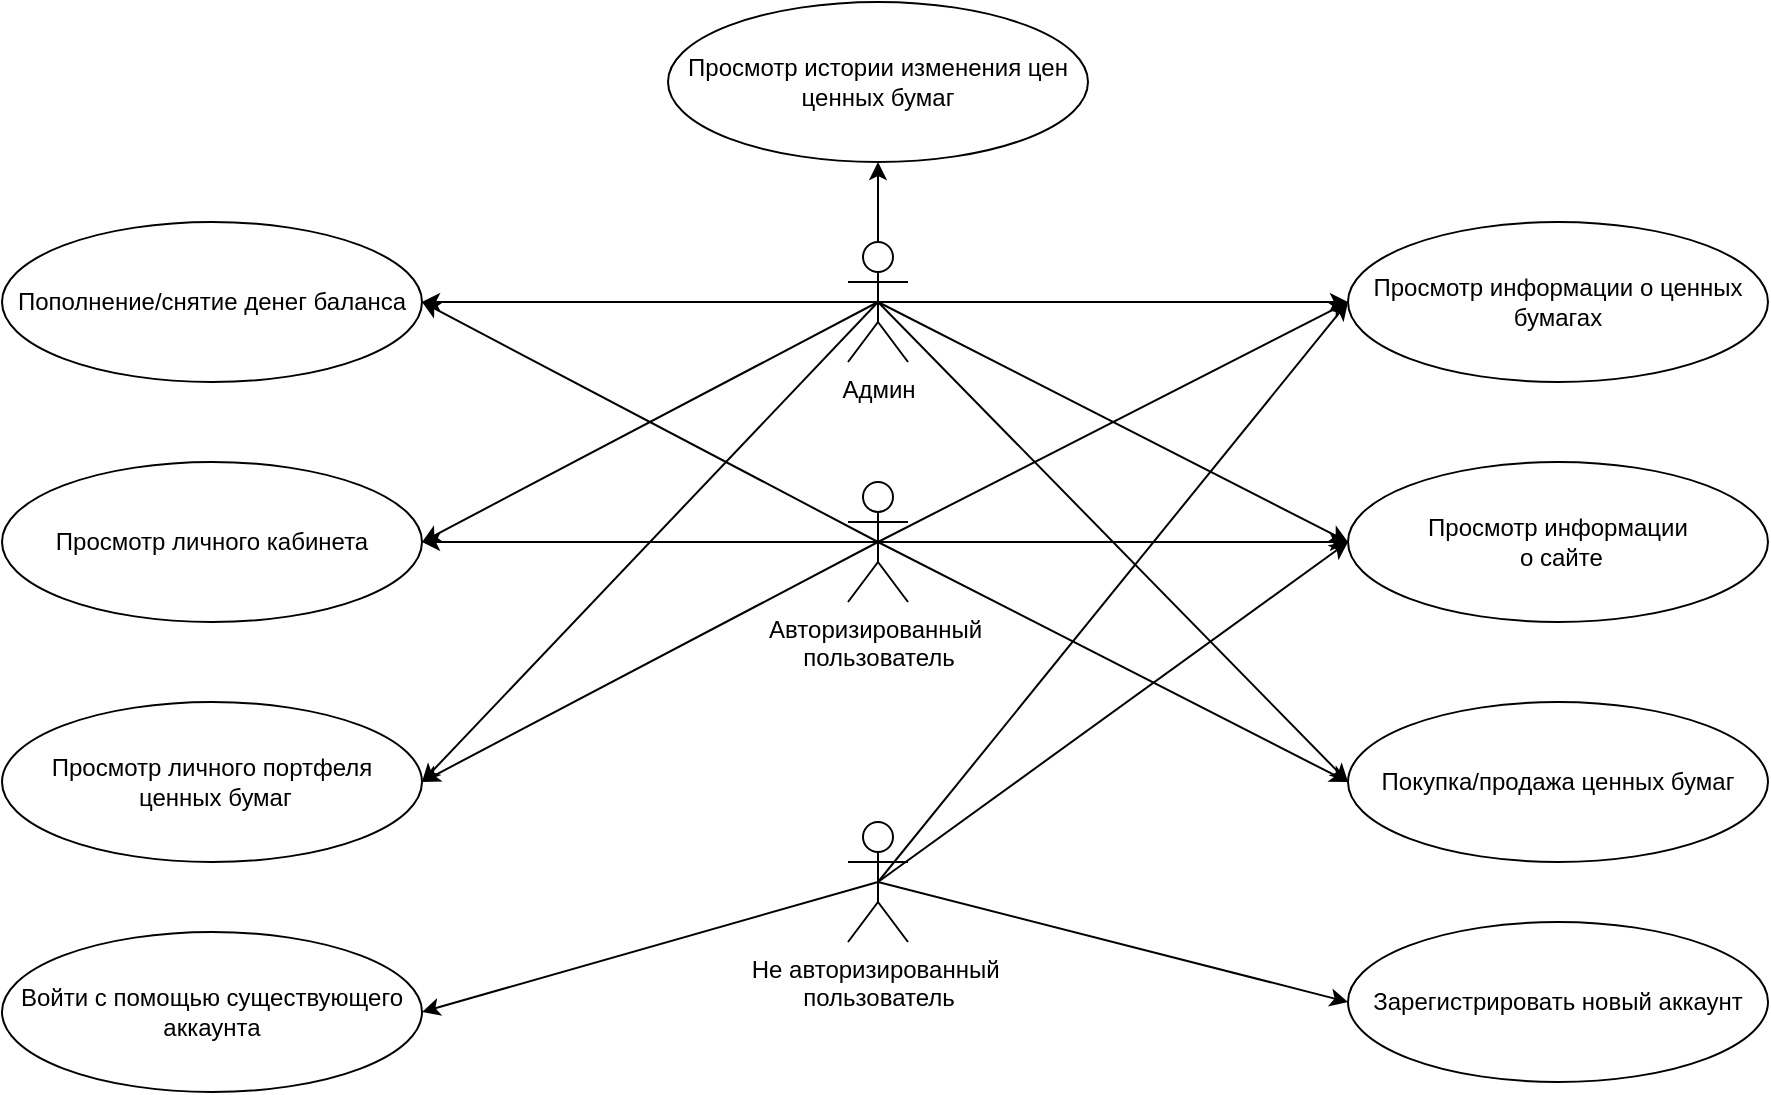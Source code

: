<mxfile version="14.7.3" type="device" pages="3"><diagram id="Ft_ROLI_U032lzOAUHh6" name="Page-1"><mxGraphModel dx="2241" dy="821" grid="1" gridSize="10" guides="1" tooltips="1" connect="1" arrows="1" fold="1" page="1" pageScale="1" pageWidth="827" pageHeight="1169" math="0" shadow="0"><root><mxCell id="0"/><mxCell id="1" parent="0"/><mxCell id="Ad0CJFIQGZWoHCP-leTy-7" value="Войти с помощью существующего аккаунта" style="ellipse;whiteSpace=wrap;html=1;" parent="1" vertex="1"><mxGeometry x="-623" y="545" width="210" height="80" as="geometry"/></mxCell><mxCell id="Ad0CJFIQGZWoHCP-leTy-13" style="rounded=0;orthogonalLoop=1;jettySize=auto;html=1;exitX=0.5;exitY=0.5;exitDx=0;exitDy=0;exitPerimeter=0;entryX=0;entryY=0.5;entryDx=0;entryDy=0;" parent="1" source="Ad0CJFIQGZWoHCP-leTy-17" target="Ad0CJFIQGZWoHCP-leTy-18" edge="1"><mxGeometry relative="1" as="geometry"/></mxCell><mxCell id="Ad0CJFIQGZWoHCP-leTy-14" style="edgeStyle=none;rounded=0;orthogonalLoop=1;jettySize=auto;html=1;exitX=0.5;exitY=0.5;exitDx=0;exitDy=0;exitPerimeter=0;entryX=0;entryY=0.5;entryDx=0;entryDy=0;" parent="1" source="Ad0CJFIQGZWoHCP-leTy-17" target="Ad0CJFIQGZWoHCP-leTy-20" edge="1"><mxGeometry relative="1" as="geometry"/></mxCell><mxCell id="Ad0CJFIQGZWoHCP-leTy-15" style="edgeStyle=none;rounded=0;orthogonalLoop=1;jettySize=auto;html=1;exitX=0.5;exitY=0.5;exitDx=0;exitDy=0;exitPerimeter=0;entryX=0;entryY=0.5;entryDx=0;entryDy=0;" parent="1" source="Ad0CJFIQGZWoHCP-leTy-17" target="Ad0CJFIQGZWoHCP-leTy-19" edge="1"><mxGeometry relative="1" as="geometry"/></mxCell><mxCell id="Ad0CJFIQGZWoHCP-leTy-16" style="edgeStyle=none;rounded=0;orthogonalLoop=1;jettySize=auto;html=1;exitX=0.5;exitY=0.5;exitDx=0;exitDy=0;exitPerimeter=0;entryX=1;entryY=0.5;entryDx=0;entryDy=0;" parent="1" source="Ad0CJFIQGZWoHCP-leTy-17" target="Ad0CJFIQGZWoHCP-leTy-21" edge="1"><mxGeometry relative="1" as="geometry"/></mxCell><mxCell id="Ad0CJFIQGZWoHCP-leTy-24" style="edgeStyle=none;rounded=0;orthogonalLoop=1;jettySize=auto;html=1;exitX=0.5;exitY=0.5;exitDx=0;exitDy=0;exitPerimeter=0;entryX=1;entryY=0.5;entryDx=0;entryDy=0;" parent="1" source="Ad0CJFIQGZWoHCP-leTy-17" target="Ad0CJFIQGZWoHCP-leTy-22" edge="1"><mxGeometry relative="1" as="geometry"/></mxCell><mxCell id="Ad0CJFIQGZWoHCP-leTy-25" style="edgeStyle=none;rounded=0;orthogonalLoop=1;jettySize=auto;html=1;exitX=0.5;exitY=0.5;exitDx=0;exitDy=0;exitPerimeter=0;entryX=1;entryY=0.5;entryDx=0;entryDy=0;" parent="1" source="Ad0CJFIQGZWoHCP-leTy-17" target="Ad0CJFIQGZWoHCP-leTy-23" edge="1"><mxGeometry relative="1" as="geometry"/></mxCell><mxCell id="Ad0CJFIQGZWoHCP-leTy-17" value="Авторизированный&amp;nbsp;&lt;br&gt;пользователь" style="shape=umlActor;verticalLabelPosition=bottom;verticalAlign=top;html=1;outlineConnect=0;" parent="1" vertex="1"><mxGeometry x="-200" y="320" width="30" height="60" as="geometry"/></mxCell><mxCell id="Ad0CJFIQGZWoHCP-leTy-18" value="Просмотр информации о ценных бумагах" style="ellipse;whiteSpace=wrap;html=1;" parent="1" vertex="1"><mxGeometry x="50" y="190" width="210" height="80" as="geometry"/></mxCell><mxCell id="Ad0CJFIQGZWoHCP-leTy-19" value="Покупка/продажа ценных бумаг" style="ellipse;whiteSpace=wrap;html=1;" parent="1" vertex="1"><mxGeometry x="50" y="430" width="210" height="80" as="geometry"/></mxCell><mxCell id="Ad0CJFIQGZWoHCP-leTy-20" value="Просмотр информации&lt;br&gt;&amp;nbsp;о сайте" style="ellipse;whiteSpace=wrap;html=1;" parent="1" vertex="1"><mxGeometry x="50" y="310" width="210" height="80" as="geometry"/></mxCell><mxCell id="Ad0CJFIQGZWoHCP-leTy-21" value="Пополнение/снятие денег баланса" style="ellipse;whiteSpace=wrap;html=1;" parent="1" vertex="1"><mxGeometry x="-623" y="190" width="210" height="80" as="geometry"/></mxCell><mxCell id="Ad0CJFIQGZWoHCP-leTy-22" value="Просмотр личного кабинета" style="ellipse;whiteSpace=wrap;html=1;" parent="1" vertex="1"><mxGeometry x="-623" y="310" width="210" height="80" as="geometry"/></mxCell><mxCell id="Ad0CJFIQGZWoHCP-leTy-23" value="Просмотр личного портфеля&lt;br&gt;&amp;nbsp;ценных бумаг" style="ellipse;whiteSpace=wrap;html=1;" parent="1" vertex="1"><mxGeometry x="-623" y="430" width="210" height="80" as="geometry"/></mxCell><mxCell id="Ad0CJFIQGZWoHCP-leTy-39" value="Просмотр истории изменения цен ценных бумаг" style="ellipse;whiteSpace=wrap;html=1;" parent="1" vertex="1"><mxGeometry x="-290" y="80" width="210" height="80" as="geometry"/></mxCell><mxCell id="GPQM2S9y8fGZ49uX1O-r-6" style="edgeStyle=none;rounded=0;orthogonalLoop=1;jettySize=auto;html=1;exitX=0.5;exitY=0.5;exitDx=0;exitDy=0;exitPerimeter=0;entryX=0;entryY=0.5;entryDx=0;entryDy=0;" edge="1" parent="1" source="GPQM2S9y8fGZ49uX1O-r-1" target="Ad0CJFIQGZWoHCP-leTy-18"><mxGeometry relative="1" as="geometry"/></mxCell><mxCell id="GPQM2S9y8fGZ49uX1O-r-7" style="edgeStyle=none;rounded=0;orthogonalLoop=1;jettySize=auto;html=1;exitX=0.5;exitY=0.5;exitDx=0;exitDy=0;exitPerimeter=0;entryX=0;entryY=0.5;entryDx=0;entryDy=0;" edge="1" parent="1" source="GPQM2S9y8fGZ49uX1O-r-1" target="Ad0CJFIQGZWoHCP-leTy-20"><mxGeometry relative="1" as="geometry"/></mxCell><mxCell id="GPQM2S9y8fGZ49uX1O-r-8" style="edgeStyle=none;rounded=0;orthogonalLoop=1;jettySize=auto;html=1;exitX=0.5;exitY=0.5;exitDx=0;exitDy=0;exitPerimeter=0;entryX=0;entryY=0.5;entryDx=0;entryDy=0;" edge="1" parent="1" source="GPQM2S9y8fGZ49uX1O-r-1" target="Ad0CJFIQGZWoHCP-leTy-19"><mxGeometry relative="1" as="geometry"/></mxCell><mxCell id="GPQM2S9y8fGZ49uX1O-r-12" style="edgeStyle=none;rounded=0;orthogonalLoop=1;jettySize=auto;html=1;exitX=0.5;exitY=0.5;exitDx=0;exitDy=0;exitPerimeter=0;entryX=1;entryY=0.5;entryDx=0;entryDy=0;" edge="1" parent="1" source="GPQM2S9y8fGZ49uX1O-r-1" target="Ad0CJFIQGZWoHCP-leTy-23"><mxGeometry relative="1" as="geometry"/></mxCell><mxCell id="GPQM2S9y8fGZ49uX1O-r-13" style="edgeStyle=none;rounded=0;orthogonalLoop=1;jettySize=auto;html=1;exitX=0.5;exitY=0.5;exitDx=0;exitDy=0;exitPerimeter=0;entryX=1;entryY=0.5;entryDx=0;entryDy=0;" edge="1" parent="1" source="GPQM2S9y8fGZ49uX1O-r-1" target="Ad0CJFIQGZWoHCP-leTy-22"><mxGeometry relative="1" as="geometry"/></mxCell><mxCell id="GPQM2S9y8fGZ49uX1O-r-14" style="edgeStyle=none;rounded=0;orthogonalLoop=1;jettySize=auto;html=1;exitX=0.5;exitY=0.5;exitDx=0;exitDy=0;exitPerimeter=0;entryX=1;entryY=0.5;entryDx=0;entryDy=0;" edge="1" parent="1" source="GPQM2S9y8fGZ49uX1O-r-1" target="Ad0CJFIQGZWoHCP-leTy-21"><mxGeometry relative="1" as="geometry"/></mxCell><mxCell id="GPQM2S9y8fGZ49uX1O-r-15" style="edgeStyle=none;rounded=0;orthogonalLoop=1;jettySize=auto;html=1;exitX=0.5;exitY=0.5;exitDx=0;exitDy=0;exitPerimeter=0;entryX=0.5;entryY=1;entryDx=0;entryDy=0;" edge="1" parent="1" source="GPQM2S9y8fGZ49uX1O-r-1" target="Ad0CJFIQGZWoHCP-leTy-39"><mxGeometry relative="1" as="geometry"/></mxCell><mxCell id="GPQM2S9y8fGZ49uX1O-r-1" value="Админ" style="shape=umlActor;verticalLabelPosition=bottom;verticalAlign=top;html=1;outlineConnect=0;" vertex="1" parent="1"><mxGeometry x="-200" y="200" width="30" height="60" as="geometry"/></mxCell><mxCell id="GPQM2S9y8fGZ49uX1O-r-3" style="rounded=0;orthogonalLoop=1;jettySize=auto;html=1;exitX=0.5;exitY=0.5;exitDx=0;exitDy=0;exitPerimeter=0;entryX=0;entryY=0.5;entryDx=0;entryDy=0;" edge="1" parent="1" source="GPQM2S9y8fGZ49uX1O-r-2" target="Ad0CJFIQGZWoHCP-leTy-18"><mxGeometry relative="1" as="geometry"/></mxCell><mxCell id="GPQM2S9y8fGZ49uX1O-r-4" style="edgeStyle=none;rounded=0;orthogonalLoop=1;jettySize=auto;html=1;exitX=0.5;exitY=0.5;exitDx=0;exitDy=0;exitPerimeter=0;entryX=0;entryY=0.5;entryDx=0;entryDy=0;" edge="1" parent="1" source="GPQM2S9y8fGZ49uX1O-r-2" target="Ad0CJFIQGZWoHCP-leTy-20"><mxGeometry relative="1" as="geometry"/></mxCell><mxCell id="GPQM2S9y8fGZ49uX1O-r-10" style="edgeStyle=none;rounded=0;orthogonalLoop=1;jettySize=auto;html=1;exitX=0.5;exitY=0.5;exitDx=0;exitDy=0;exitPerimeter=0;entryX=0;entryY=0.5;entryDx=0;entryDy=0;" edge="1" parent="1" source="GPQM2S9y8fGZ49uX1O-r-2" target="GPQM2S9y8fGZ49uX1O-r-9"><mxGeometry relative="1" as="geometry"/></mxCell><mxCell id="GPQM2S9y8fGZ49uX1O-r-11" style="edgeStyle=none;rounded=0;orthogonalLoop=1;jettySize=auto;html=1;exitX=0.5;exitY=0.5;exitDx=0;exitDy=0;exitPerimeter=0;entryX=1;entryY=0.5;entryDx=0;entryDy=0;" edge="1" parent="1" source="GPQM2S9y8fGZ49uX1O-r-2" target="Ad0CJFIQGZWoHCP-leTy-7"><mxGeometry relative="1" as="geometry"/></mxCell><mxCell id="GPQM2S9y8fGZ49uX1O-r-2" value="Не авторизированный&amp;nbsp;&lt;br&gt;пользователь" style="shape=umlActor;verticalLabelPosition=bottom;verticalAlign=top;html=1;outlineConnect=0;" vertex="1" parent="1"><mxGeometry x="-200" y="490" width="30" height="60" as="geometry"/></mxCell><mxCell id="GPQM2S9y8fGZ49uX1O-r-9" value="Зарегистрировать новый аккаунт" style="ellipse;whiteSpace=wrap;html=1;" vertex="1" parent="1"><mxGeometry x="50" y="540" width="210" height="80" as="geometry"/></mxCell></root></mxGraphModel></diagram><diagram id="5gz0Q6jrr85hEC6tfd6L" name="Page-2"><mxGraphModel dx="990" dy="575" grid="1" gridSize="10" guides="1" tooltips="1" connect="1" arrows="1" fold="1" page="1" pageScale="1" pageWidth="827" pageHeight="1169" math="0" shadow="0"><root><mxCell id="yxdT-a7RmC_mSU3USmUG-0"/><mxCell id="yxdT-a7RmC_mSU3USmUG-1" parent="yxdT-a7RmC_mSU3USmUG-0"/><mxCell id="Jv4ARFYZ4ASi9XsW1Fkx-6" style="edgeStyle=none;rounded=0;orthogonalLoop=1;jettySize=auto;html=1;exitX=0.5;exitY=0;exitDx=0;exitDy=0;entryX=0.5;entryY=1;entryDx=0;entryDy=0;endArrow=none;endFill=0;" parent="yxdT-a7RmC_mSU3USmUG-1" source="Jv4ARFYZ4ASi9XsW1Fkx-0" target="Jv4ARFYZ4ASi9XsW1Fkx-1" edge="1"><mxGeometry relative="1" as="geometry"/></mxCell><mxCell id="Jv4ARFYZ4ASi9XsW1Fkx-7" style="edgeStyle=none;rounded=0;orthogonalLoop=1;jettySize=auto;html=1;exitX=0.5;exitY=0;exitDx=0;exitDy=0;entryX=0.5;entryY=1;entryDx=0;entryDy=0;endArrow=none;endFill=0;" parent="yxdT-a7RmC_mSU3USmUG-1" source="Jv4ARFYZ4ASi9XsW1Fkx-0" target="Jv4ARFYZ4ASi9XsW1Fkx-2" edge="1"><mxGeometry relative="1" as="geometry"/></mxCell><mxCell id="Jv4ARFYZ4ASi9XsW1Fkx-12" style="edgeStyle=none;rounded=0;orthogonalLoop=1;jettySize=auto;html=1;exitX=0.5;exitY=0;exitDx=0;exitDy=0;entryX=0.5;entryY=1;entryDx=0;entryDy=0;endArrow=none;endFill=0;" parent="yxdT-a7RmC_mSU3USmUG-1" source="Jv4ARFYZ4ASi9XsW1Fkx-0" target="Jv4ARFYZ4ASi9XsW1Fkx-4" edge="1"><mxGeometry relative="1" as="geometry"/></mxCell><mxCell id="Jv4ARFYZ4ASi9XsW1Fkx-13" style="edgeStyle=none;rounded=0;orthogonalLoop=1;jettySize=auto;html=1;exitX=0.5;exitY=0;exitDx=0;exitDy=0;entryX=0.5;entryY=1;entryDx=0;entryDy=0;endArrow=none;endFill=0;" parent="yxdT-a7RmC_mSU3USmUG-1" source="Jv4ARFYZ4ASi9XsW1Fkx-0" target="Jv4ARFYZ4ASi9XsW1Fkx-5" edge="1"><mxGeometry relative="1" as="geometry"/></mxCell><mxCell id="Jv4ARFYZ4ASi9XsW1Fkx-15" style="edgeStyle=none;rounded=0;orthogonalLoop=1;jettySize=auto;html=1;exitX=0;exitY=0.5;exitDx=0;exitDy=0;entryX=1;entryY=0.5;entryDx=0;entryDy=0;endArrow=none;endFill=0;" parent="yxdT-a7RmC_mSU3USmUG-1" source="Jv4ARFYZ4ASi9XsW1Fkx-0" target="Jv4ARFYZ4ASi9XsW1Fkx-14" edge="1"><mxGeometry relative="1" as="geometry"/></mxCell><mxCell id="Jv4ARFYZ4ASi9XsW1Fkx-30" style="edgeStyle=none;rounded=0;orthogonalLoop=1;jettySize=auto;html=1;exitX=1;exitY=0.5;exitDx=0;exitDy=0;entryX=0;entryY=0.5;entryDx=0;entryDy=0;endArrow=none;endFill=0;" parent="yxdT-a7RmC_mSU3USmUG-1" source="Jv4ARFYZ4ASi9XsW1Fkx-0" target="Jv4ARFYZ4ASi9XsW1Fkx-29" edge="1"><mxGeometry relative="1" as="geometry"/></mxCell><mxCell id="Jv4ARFYZ4ASi9XsW1Fkx-0" value="Пользователь" style="rounded=0;whiteSpace=wrap;html=1;" parent="yxdT-a7RmC_mSU3USmUG-1" vertex="1"><mxGeometry x="345" y="160" width="90" height="30" as="geometry"/></mxCell><mxCell id="Jv4ARFYZ4ASi9XsW1Fkx-1" value="&lt;u&gt;user id&lt;/u&gt;" style="ellipse;whiteSpace=wrap;html=1;" parent="yxdT-a7RmC_mSU3USmUG-1" vertex="1"><mxGeometry x="170" y="70" width="80" height="40" as="geometry"/></mxCell><mxCell id="Jv4ARFYZ4ASi9XsW1Fkx-2" value="ФИО" style="ellipse;whiteSpace=wrap;html=1;" parent="yxdT-a7RmC_mSU3USmUG-1" vertex="1"><mxGeometry x="260" y="70" width="80" height="40" as="geometry"/></mxCell><mxCell id="Jv4ARFYZ4ASi9XsW1Fkx-9" style="edgeStyle=none;rounded=0;orthogonalLoop=1;jettySize=auto;html=1;exitX=0.5;exitY=1;exitDx=0;exitDy=0;entryX=0.5;entryY=0;entryDx=0;entryDy=0;endArrow=none;endFill=0;" parent="yxdT-a7RmC_mSU3USmUG-1" source="Jv4ARFYZ4ASi9XsW1Fkx-3" target="Jv4ARFYZ4ASi9XsW1Fkx-0" edge="1"><mxGeometry relative="1" as="geometry"/></mxCell><mxCell id="Jv4ARFYZ4ASi9XsW1Fkx-3" value="почта" style="ellipse;whiteSpace=wrap;html=1;" parent="yxdT-a7RmC_mSU3USmUG-1" vertex="1"><mxGeometry x="350" y="70" width="80" height="40" as="geometry"/></mxCell><mxCell id="Jv4ARFYZ4ASi9XsW1Fkx-4" value="пароль" style="ellipse;whiteSpace=wrap;html=1;" parent="yxdT-a7RmC_mSU3USmUG-1" vertex="1"><mxGeometry x="440" y="70" width="80" height="40" as="geometry"/></mxCell><mxCell id="Jv4ARFYZ4ASi9XsW1Fkx-5" value="баланс" style="ellipse;whiteSpace=wrap;html=1;" parent="yxdT-a7RmC_mSU3USmUG-1" vertex="1"><mxGeometry x="530" y="70" width="80" height="40" as="geometry"/></mxCell><mxCell id="Jv4ARFYZ4ASi9XsW1Fkx-18" style="edgeStyle=none;rounded=0;orthogonalLoop=1;jettySize=auto;html=1;exitX=0;exitY=0.5;exitDx=0;exitDy=0;entryX=0.5;entryY=0;entryDx=0;entryDy=0;endArrow=none;endFill=0;" parent="yxdT-a7RmC_mSU3USmUG-1" source="Jv4ARFYZ4ASi9XsW1Fkx-14" target="Jv4ARFYZ4ASi9XsW1Fkx-17" edge="1"><mxGeometry relative="1" as="geometry"><Array as="points"><mxPoint x="185" y="175"/></Array></mxGeometry></mxCell><mxCell id="Jv4ARFYZ4ASi9XsW1Fkx-14" value="Владение" style="rhombus;whiteSpace=wrap;html=1;" parent="yxdT-a7RmC_mSU3USmUG-1" vertex="1"><mxGeometry x="200" y="155" width="80" height="40" as="geometry"/></mxCell><mxCell id="Jv4ARFYZ4ASi9XsW1Fkx-25" style="edgeStyle=none;rounded=0;orthogonalLoop=1;jettySize=auto;html=1;exitX=0;exitY=0.5;exitDx=0;exitDy=0;entryX=1;entryY=0.5;entryDx=0;entryDy=0;endArrow=none;endFill=0;" parent="yxdT-a7RmC_mSU3USmUG-1" source="Jv4ARFYZ4ASi9XsW1Fkx-17" target="Jv4ARFYZ4ASi9XsW1Fkx-20" edge="1"><mxGeometry relative="1" as="geometry"/></mxCell><mxCell id="Jv4ARFYZ4ASi9XsW1Fkx-26" style="edgeStyle=none;rounded=0;orthogonalLoop=1;jettySize=auto;html=1;exitX=0;exitY=0.5;exitDx=0;exitDy=0;entryX=1;entryY=0.5;entryDx=0;entryDy=0;endArrow=none;endFill=0;" parent="yxdT-a7RmC_mSU3USmUG-1" source="Jv4ARFYZ4ASi9XsW1Fkx-17" target="Jv4ARFYZ4ASi9XsW1Fkx-21" edge="1"><mxGeometry relative="1" as="geometry"/></mxCell><mxCell id="Jv4ARFYZ4ASi9XsW1Fkx-27" style="edgeStyle=none;rounded=0;orthogonalLoop=1;jettySize=auto;html=1;exitX=0;exitY=0.5;exitDx=0;exitDy=0;entryX=1;entryY=0.5;entryDx=0;entryDy=0;endArrow=none;endFill=0;" parent="yxdT-a7RmC_mSU3USmUG-1" source="Jv4ARFYZ4ASi9XsW1Fkx-17" target="Jv4ARFYZ4ASi9XsW1Fkx-22" edge="1"><mxGeometry relative="1" as="geometry"/></mxCell><mxCell id="Jv4ARFYZ4ASi9XsW1Fkx-28" style="edgeStyle=none;rounded=0;orthogonalLoop=1;jettySize=auto;html=1;exitX=0;exitY=0.5;exitDx=0;exitDy=0;entryX=1;entryY=0.5;entryDx=0;entryDy=0;endArrow=none;endFill=0;" parent="yxdT-a7RmC_mSU3USmUG-1" source="Jv4ARFYZ4ASi9XsW1Fkx-17" target="Jv4ARFYZ4ASi9XsW1Fkx-23" edge="1"><mxGeometry relative="1" as="geometry"/></mxCell><mxCell id="Jv4ARFYZ4ASi9XsW1Fkx-70" style="edgeStyle=none;rounded=0;orthogonalLoop=1;jettySize=auto;html=1;exitX=0.5;exitY=1;exitDx=0;exitDy=0;entryX=0;entryY=0.5;entryDx=0;entryDy=0;endArrow=none;endFill=0;" parent="yxdT-a7RmC_mSU3USmUG-1" source="Jv4ARFYZ4ASi9XsW1Fkx-17" target="Jv4ARFYZ4ASi9XsW1Fkx-69" edge="1"><mxGeometry relative="1" as="geometry"><Array as="points"><mxPoint x="185" y="365"/></Array></mxGeometry></mxCell><mxCell id="Jv4ARFYZ4ASi9XsW1Fkx-17" value="Купленная акция" style="rounded=0;whiteSpace=wrap;html=1;" parent="yxdT-a7RmC_mSU3USmUG-1" vertex="1"><mxGeometry x="140" y="285" width="90" height="30" as="geometry"/></mxCell><mxCell id="Jv4ARFYZ4ASi9XsW1Fkx-24" style="edgeStyle=none;rounded=0;orthogonalLoop=1;jettySize=auto;html=1;exitX=1;exitY=0.5;exitDx=0;exitDy=0;entryX=0;entryY=0.5;entryDx=0;entryDy=0;endArrow=none;endFill=0;" parent="yxdT-a7RmC_mSU3USmUG-1" source="Jv4ARFYZ4ASi9XsW1Fkx-19" target="Jv4ARFYZ4ASi9XsW1Fkx-17" edge="1"><mxGeometry relative="1" as="geometry"/></mxCell><mxCell id="Jv4ARFYZ4ASi9XsW1Fkx-19" value="&lt;u&gt;id&lt;/u&gt;" style="ellipse;whiteSpace=wrap;html=1;" parent="yxdT-a7RmC_mSU3USmUG-1" vertex="1"><mxGeometry x="30" y="180" width="80" height="40" as="geometry"/></mxCell><mxCell id="Jv4ARFYZ4ASi9XsW1Fkx-20" value="user id" style="ellipse;whiteSpace=wrap;html=1;" parent="yxdT-a7RmC_mSU3USmUG-1" vertex="1"><mxGeometry x="30" y="230" width="80" height="40" as="geometry"/></mxCell><mxCell id="Jv4ARFYZ4ASi9XsW1Fkx-21" value="тикер" style="ellipse;whiteSpace=wrap;html=1;" parent="yxdT-a7RmC_mSU3USmUG-1" vertex="1"><mxGeometry x="30" y="280" width="80" height="40" as="geometry"/></mxCell><mxCell id="Jv4ARFYZ4ASi9XsW1Fkx-22" value="цена покупки" style="ellipse;whiteSpace=wrap;html=1;" parent="yxdT-a7RmC_mSU3USmUG-1" vertex="1"><mxGeometry x="30" y="330" width="80" height="40" as="geometry"/></mxCell><mxCell id="Jv4ARFYZ4ASi9XsW1Fkx-23" value="дата покупки" style="ellipse;whiteSpace=wrap;html=1;" parent="yxdT-a7RmC_mSU3USmUG-1" vertex="1"><mxGeometry x="30" y="380" width="80" height="40" as="geometry"/></mxCell><mxCell id="Jv4ARFYZ4ASi9XsW1Fkx-32" style="edgeStyle=none;rounded=0;orthogonalLoop=1;jettySize=auto;html=1;exitX=1;exitY=0.5;exitDx=0;exitDy=0;entryX=0;entryY=0.5;entryDx=0;entryDy=0;endArrow=none;endFill=0;" parent="yxdT-a7RmC_mSU3USmUG-1" source="Jv4ARFYZ4ASi9XsW1Fkx-29" target="Jv4ARFYZ4ASi9XsW1Fkx-31" edge="1"><mxGeometry relative="1" as="geometry"/></mxCell><mxCell id="Jv4ARFYZ4ASi9XsW1Fkx-29" value="Создает" style="rhombus;whiteSpace=wrap;html=1;" parent="yxdT-a7RmC_mSU3USmUG-1" vertex="1"><mxGeometry x="550" y="155" width="80" height="40" as="geometry"/></mxCell><mxCell id="Jv4ARFYZ4ASi9XsW1Fkx-38" style="edgeStyle=none;rounded=0;orthogonalLoop=1;jettySize=auto;html=1;exitX=0.5;exitY=0;exitDx=0;exitDy=0;entryX=0.5;entryY=1;entryDx=0;entryDy=0;endArrow=none;endFill=0;" parent="yxdT-a7RmC_mSU3USmUG-1" source="Jv4ARFYZ4ASi9XsW1Fkx-31" target="Jv4ARFYZ4ASi9XsW1Fkx-34" edge="1"><mxGeometry relative="1" as="geometry"/></mxCell><mxCell id="Jv4ARFYZ4ASi9XsW1Fkx-39" style="edgeStyle=none;rounded=0;orthogonalLoop=1;jettySize=auto;html=1;exitX=0.5;exitY=0;exitDx=0;exitDy=0;entryX=0.5;entryY=1;entryDx=0;entryDy=0;endArrow=none;endFill=0;" parent="yxdT-a7RmC_mSU3USmUG-1" source="Jv4ARFYZ4ASi9XsW1Fkx-31" target="Jv4ARFYZ4ASi9XsW1Fkx-35" edge="1"><mxGeometry relative="1" as="geometry"/></mxCell><mxCell id="Jv4ARFYZ4ASi9XsW1Fkx-40" style="edgeStyle=none;rounded=0;orthogonalLoop=1;jettySize=auto;html=1;exitX=0.5;exitY=0;exitDx=0;exitDy=0;entryX=0.5;entryY=1;entryDx=0;entryDy=0;endArrow=none;endFill=0;" parent="yxdT-a7RmC_mSU3USmUG-1" source="Jv4ARFYZ4ASi9XsW1Fkx-31" target="Jv4ARFYZ4ASi9XsW1Fkx-36" edge="1"><mxGeometry relative="1" as="geometry"/></mxCell><mxCell id="Jv4ARFYZ4ASi9XsW1Fkx-43" style="edgeStyle=none;rounded=0;orthogonalLoop=1;jettySize=auto;html=1;exitX=0.5;exitY=1;exitDx=0;exitDy=0;entryX=0.5;entryY=0;entryDx=0;entryDy=0;endArrow=none;endFill=0;" parent="yxdT-a7RmC_mSU3USmUG-1" source="Jv4ARFYZ4ASi9XsW1Fkx-31" target="Jv4ARFYZ4ASi9XsW1Fkx-42" edge="1"><mxGeometry relative="1" as="geometry"/></mxCell><mxCell id="Jv4ARFYZ4ASi9XsW1Fkx-31" value="Транзакция" style="rounded=0;whiteSpace=wrap;html=1;" parent="yxdT-a7RmC_mSU3USmUG-1" vertex="1"><mxGeometry x="750" y="160" width="90" height="30" as="geometry"/></mxCell><mxCell id="Jv4ARFYZ4ASi9XsW1Fkx-37" style="edgeStyle=none;rounded=0;orthogonalLoop=1;jettySize=auto;html=1;exitX=0.5;exitY=1;exitDx=0;exitDy=0;entryX=0.5;entryY=0;entryDx=0;entryDy=0;endArrow=none;endFill=0;" parent="yxdT-a7RmC_mSU3USmUG-1" source="Jv4ARFYZ4ASi9XsW1Fkx-33" target="Jv4ARFYZ4ASi9XsW1Fkx-31" edge="1"><mxGeometry relative="1" as="geometry"/></mxCell><mxCell id="Jv4ARFYZ4ASi9XsW1Fkx-33" value="&lt;u&gt;id&lt;br&gt;&lt;/u&gt;" style="ellipse;whiteSpace=wrap;html=1;" parent="yxdT-a7RmC_mSU3USmUG-1" vertex="1"><mxGeometry x="620" y="70" width="80" height="40" as="geometry"/></mxCell><mxCell id="Jv4ARFYZ4ASi9XsW1Fkx-34" value="user id" style="ellipse;whiteSpace=wrap;html=1;" parent="yxdT-a7RmC_mSU3USmUG-1" vertex="1"><mxGeometry x="710" y="70" width="80" height="40" as="geometry"/></mxCell><mxCell id="Jv4ARFYZ4ASi9XsW1Fkx-35" value="сумма транзакция" style="ellipse;whiteSpace=wrap;html=1;" parent="yxdT-a7RmC_mSU3USmUG-1" vertex="1"><mxGeometry x="800" y="70" width="80" height="40" as="geometry"/></mxCell><mxCell id="Jv4ARFYZ4ASi9XsW1Fkx-36" value="дата транзакции" style="ellipse;whiteSpace=wrap;html=1;" parent="yxdT-a7RmC_mSU3USmUG-1" vertex="1"><mxGeometry x="890" y="70" width="80" height="40" as="geometry"/></mxCell><mxCell id="Jv4ARFYZ4ASi9XsW1Fkx-54" style="edgeStyle=none;rounded=0;orthogonalLoop=1;jettySize=auto;html=1;exitX=0.5;exitY=1;exitDx=0;exitDy=0;entryX=0.5;entryY=0;entryDx=0;entryDy=0;endArrow=none;endFill=0;" parent="yxdT-a7RmC_mSU3USmUG-1" source="Jv4ARFYZ4ASi9XsW1Fkx-42" target="Jv4ARFYZ4ASi9XsW1Fkx-44" edge="1"><mxGeometry relative="1" as="geometry"/></mxCell><mxCell id="Jv4ARFYZ4ASi9XsW1Fkx-42" value="Создает" style="rhombus;whiteSpace=wrap;html=1;" parent="yxdT-a7RmC_mSU3USmUG-1" vertex="1"><mxGeometry x="755" y="240" width="80" height="40" as="geometry"/></mxCell><mxCell id="Jv4ARFYZ4ASi9XsW1Fkx-49" style="edgeStyle=none;rounded=0;orthogonalLoop=1;jettySize=auto;html=1;exitX=1;exitY=0.5;exitDx=0;exitDy=0;entryX=0;entryY=0.5;entryDx=0;entryDy=0;endArrow=none;endFill=0;" parent="yxdT-a7RmC_mSU3USmUG-1" source="Jv4ARFYZ4ASi9XsW1Fkx-44" target="Jv4ARFYZ4ASi9XsW1Fkx-45" edge="1"><mxGeometry relative="1" as="geometry"/></mxCell><mxCell id="Jv4ARFYZ4ASi9XsW1Fkx-50" style="edgeStyle=none;rounded=0;orthogonalLoop=1;jettySize=auto;html=1;exitX=1;exitY=0.5;exitDx=0;exitDy=0;entryX=0;entryY=0.5;entryDx=0;entryDy=0;endArrow=none;endFill=0;" parent="yxdT-a7RmC_mSU3USmUG-1" source="Jv4ARFYZ4ASi9XsW1Fkx-44" target="Jv4ARFYZ4ASi9XsW1Fkx-46" edge="1"><mxGeometry relative="1" as="geometry"/></mxCell><mxCell id="Jv4ARFYZ4ASi9XsW1Fkx-51" style="edgeStyle=none;rounded=0;orthogonalLoop=1;jettySize=auto;html=1;exitX=1;exitY=0.5;exitDx=0;exitDy=0;entryX=0;entryY=0.5;entryDx=0;entryDy=0;endArrow=none;endFill=0;" parent="yxdT-a7RmC_mSU3USmUG-1" source="Jv4ARFYZ4ASi9XsW1Fkx-44" target="Jv4ARFYZ4ASi9XsW1Fkx-47" edge="1"><mxGeometry relative="1" as="geometry"/></mxCell><mxCell id="Jv4ARFYZ4ASi9XsW1Fkx-53" style="edgeStyle=none;rounded=0;orthogonalLoop=1;jettySize=auto;html=1;exitX=1;exitY=0.5;exitDx=0;exitDy=0;entryX=0;entryY=0.5;entryDx=0;entryDy=0;endArrow=none;endFill=0;" parent="yxdT-a7RmC_mSU3USmUG-1" source="Jv4ARFYZ4ASi9XsW1Fkx-44" target="Jv4ARFYZ4ASi9XsW1Fkx-52" edge="1"><mxGeometry relative="1" as="geometry"/></mxCell><mxCell id="Jv4ARFYZ4ASi9XsW1Fkx-44" value="Сделка" style="rounded=0;whiteSpace=wrap;html=1;" parent="yxdT-a7RmC_mSU3USmUG-1" vertex="1"><mxGeometry x="750" y="350" width="90" height="30" as="geometry"/></mxCell><mxCell id="Jv4ARFYZ4ASi9XsW1Fkx-45" value="&lt;u&gt;id&lt;br&gt;&lt;/u&gt;" style="ellipse;whiteSpace=wrap;html=1;" parent="yxdT-a7RmC_mSU3USmUG-1" vertex="1"><mxGeometry x="890" y="270" width="80" height="40" as="geometry"/></mxCell><mxCell id="Jv4ARFYZ4ASi9XsW1Fkx-46" value="Id транзакции" style="ellipse;whiteSpace=wrap;html=1;" parent="yxdT-a7RmC_mSU3USmUG-1" vertex="1"><mxGeometry x="890" y="320" width="80" height="40" as="geometry"/></mxCell><mxCell id="Jv4ARFYZ4ASi9XsW1Fkx-47" value="тикер" style="ellipse;whiteSpace=wrap;html=1;" parent="yxdT-a7RmC_mSU3USmUG-1" vertex="1"><mxGeometry x="890" y="370" width="80" height="40" as="geometry"/></mxCell><mxCell id="Jv4ARFYZ4ASi9XsW1Fkx-52" value="цена акции" style="ellipse;whiteSpace=wrap;html=1;" parent="yxdT-a7RmC_mSU3USmUG-1" vertex="1"><mxGeometry x="890" y="420" width="80" height="40" as="geometry"/></mxCell><mxCell id="Jv4ARFYZ4ASi9XsW1Fkx-62" style="edgeStyle=none;rounded=0;orthogonalLoop=1;jettySize=auto;html=1;exitX=0.5;exitY=1;exitDx=0;exitDy=0;entryX=0.5;entryY=0;entryDx=0;entryDy=0;endArrow=none;endFill=0;" parent="yxdT-a7RmC_mSU3USmUG-1" source="Jv4ARFYZ4ASi9XsW1Fkx-55" target="Jv4ARFYZ4ASi9XsW1Fkx-57" edge="1"><mxGeometry relative="1" as="geometry"/></mxCell><mxCell id="Jv4ARFYZ4ASi9XsW1Fkx-63" style="edgeStyle=none;rounded=0;orthogonalLoop=1;jettySize=auto;html=1;exitX=0.5;exitY=1;exitDx=0;exitDy=0;entryX=0.5;entryY=0;entryDx=0;entryDy=0;endArrow=none;endFill=0;" parent="yxdT-a7RmC_mSU3USmUG-1" source="Jv4ARFYZ4ASi9XsW1Fkx-55" target="Jv4ARFYZ4ASi9XsW1Fkx-58" edge="1"><mxGeometry relative="1" as="geometry"/></mxCell><mxCell id="Jv4ARFYZ4ASi9XsW1Fkx-64" style="edgeStyle=none;rounded=0;orthogonalLoop=1;jettySize=auto;html=1;exitX=0.5;exitY=1;exitDx=0;exitDy=0;entryX=0.5;entryY=0;entryDx=0;entryDy=0;endArrow=none;endFill=0;" parent="yxdT-a7RmC_mSU3USmUG-1" source="Jv4ARFYZ4ASi9XsW1Fkx-55" target="Jv4ARFYZ4ASi9XsW1Fkx-59" edge="1"><mxGeometry relative="1" as="geometry"/></mxCell><mxCell id="Jv4ARFYZ4ASi9XsW1Fkx-65" style="edgeStyle=none;rounded=0;orthogonalLoop=1;jettySize=auto;html=1;exitX=0.5;exitY=1;exitDx=0;exitDy=0;entryX=0.5;entryY=0;entryDx=0;entryDy=0;endArrow=none;endFill=0;" parent="yxdT-a7RmC_mSU3USmUG-1" source="Jv4ARFYZ4ASi9XsW1Fkx-55" target="Jv4ARFYZ4ASi9XsW1Fkx-60" edge="1"><mxGeometry relative="1" as="geometry"/></mxCell><mxCell id="Jv4ARFYZ4ASi9XsW1Fkx-66" style="edgeStyle=none;rounded=0;orthogonalLoop=1;jettySize=auto;html=1;exitX=0.5;exitY=1;exitDx=0;exitDy=0;entryX=0.5;entryY=0;entryDx=0;entryDy=0;endArrow=none;endFill=0;" parent="yxdT-a7RmC_mSU3USmUG-1" source="Jv4ARFYZ4ASi9XsW1Fkx-55" target="Jv4ARFYZ4ASi9XsW1Fkx-61" edge="1"><mxGeometry relative="1" as="geometry"/></mxCell><mxCell id="Jv4ARFYZ4ASi9XsW1Fkx-67" style="edgeStyle=none;rounded=0;orthogonalLoop=1;jettySize=auto;html=1;exitX=1;exitY=0.5;exitDx=0;exitDy=0;entryX=0;entryY=0.5;entryDx=0;entryDy=0;endArrow=none;endFill=0;" parent="yxdT-a7RmC_mSU3USmUG-1" source="Jv4ARFYZ4ASi9XsW1Fkx-55" target="Jv4ARFYZ4ASi9XsW1Fkx-56" edge="1"><mxGeometry relative="1" as="geometry"/></mxCell><mxCell id="Jv4ARFYZ4ASi9XsW1Fkx-55" value="Акция" style="rounded=0;whiteSpace=wrap;html=1;" parent="yxdT-a7RmC_mSU3USmUG-1" vertex="1"><mxGeometry x="450" y="350" width="90" height="30" as="geometry"/></mxCell><mxCell id="Jv4ARFYZ4ASi9XsW1Fkx-68" style="edgeStyle=none;rounded=0;orthogonalLoop=1;jettySize=auto;html=1;exitX=1;exitY=0.5;exitDx=0;exitDy=0;entryX=0;entryY=0.5;entryDx=0;entryDy=0;endArrow=none;endFill=0;" parent="yxdT-a7RmC_mSU3USmUG-1" source="Jv4ARFYZ4ASi9XsW1Fkx-56" target="Jv4ARFYZ4ASi9XsW1Fkx-44" edge="1"><mxGeometry relative="1" as="geometry"/></mxCell><mxCell id="Jv4ARFYZ4ASi9XsW1Fkx-56" value="Содержит" style="rhombus;whiteSpace=wrap;html=1;" parent="yxdT-a7RmC_mSU3USmUG-1" vertex="1"><mxGeometry x="600" y="345" width="80" height="40" as="geometry"/></mxCell><mxCell id="Jv4ARFYZ4ASi9XsW1Fkx-57" value="&lt;u&gt;тикер&lt;/u&gt;" style="ellipse;whiteSpace=wrap;html=1;" parent="yxdT-a7RmC_mSU3USmUG-1" vertex="1"><mxGeometry x="275" y="470" width="80" height="40" as="geometry"/></mxCell><mxCell id="Jv4ARFYZ4ASi9XsW1Fkx-58" value="название" style="ellipse;whiteSpace=wrap;html=1;" parent="yxdT-a7RmC_mSU3USmUG-1" vertex="1"><mxGeometry x="365" y="470" width="80" height="40" as="geometry"/></mxCell><mxCell id="Jv4ARFYZ4ASi9XsW1Fkx-59" value="текущая цена" style="ellipse;whiteSpace=wrap;html=1;" parent="yxdT-a7RmC_mSU3USmUG-1" vertex="1"><mxGeometry x="455" y="470" width="80" height="40" as="geometry"/></mxCell><mxCell id="Jv4ARFYZ4ASi9XsW1Fkx-60" value="отчет" style="ellipse;whiteSpace=wrap;html=1;" parent="yxdT-a7RmC_mSU3USmUG-1" vertex="1"><mxGeometry x="545" y="470" width="80" height="40" as="geometry"/></mxCell><mxCell id="Jv4ARFYZ4ASi9XsW1Fkx-61" value="дивиденды" style="ellipse;whiteSpace=wrap;html=1;" parent="yxdT-a7RmC_mSU3USmUG-1" vertex="1"><mxGeometry x="635" y="470" width="80" height="40" as="geometry"/></mxCell><mxCell id="Jv4ARFYZ4ASi9XsW1Fkx-71" style="edgeStyle=none;rounded=0;orthogonalLoop=1;jettySize=auto;html=1;exitX=1;exitY=0.5;exitDx=0;exitDy=0;entryX=0;entryY=0.5;entryDx=0;entryDy=0;endArrow=none;endFill=0;" parent="yxdT-a7RmC_mSU3USmUG-1" source="Jv4ARFYZ4ASi9XsW1Fkx-69" target="Jv4ARFYZ4ASi9XsW1Fkx-55" edge="1"><mxGeometry relative="1" as="geometry"/></mxCell><mxCell id="Jv4ARFYZ4ASi9XsW1Fkx-69" value="содержит" style="rhombus;whiteSpace=wrap;html=1;" parent="yxdT-a7RmC_mSU3USmUG-1" vertex="1"><mxGeometry x="260" y="345" width="80" height="40" as="geometry"/></mxCell><mxCell id="bhKWrjDkRKzIqvKyNJP5-1" value="1&lt;br&gt;" style="text;html=1;strokeColor=none;fillColor=none;align=center;verticalAlign=middle;whiteSpace=wrap;rounded=0;fontSize=9;" parent="yxdT-a7RmC_mSU3USmUG-1" vertex="1"><mxGeometry x="325" y="340" width="40" height="20" as="geometry"/></mxCell><mxCell id="bhKWrjDkRKzIqvKyNJP5-2" value="1&lt;br&gt;" style="text;html=1;strokeColor=none;fillColor=none;align=center;verticalAlign=middle;whiteSpace=wrap;rounded=0;fontSize=9;" parent="yxdT-a7RmC_mSU3USmUG-1" vertex="1"><mxGeometry x="585" y="340" width="40" height="20" as="geometry"/></mxCell><mxCell id="bhKWrjDkRKzIqvKyNJP5-3" value="N" style="text;html=1;strokeColor=none;fillColor=none;align=center;verticalAlign=middle;whiteSpace=wrap;rounded=0;fontSize=9;" parent="yxdT-a7RmC_mSU3USmUG-1" vertex="1"><mxGeometry x="240" y="340" width="40" height="20" as="geometry"/></mxCell><mxCell id="bhKWrjDkRKzIqvKyNJP5-4" value="N" style="text;html=1;strokeColor=none;fillColor=none;align=center;verticalAlign=middle;whiteSpace=wrap;rounded=0;fontSize=9;" parent="yxdT-a7RmC_mSU3USmUG-1" vertex="1"><mxGeometry x="190" y="180" width="40" height="20" as="geometry"/></mxCell><mxCell id="bhKWrjDkRKzIqvKyNJP5-5" value="1" style="text;html=1;strokeColor=none;fillColor=none;align=center;verticalAlign=middle;whiteSpace=wrap;rounded=0;fontSize=9;" parent="yxdT-a7RmC_mSU3USmUG-1" vertex="1"><mxGeometry x="260" y="180" width="40" height="20" as="geometry"/></mxCell><mxCell id="bhKWrjDkRKzIqvKyNJP5-6" value="1" style="text;html=1;strokeColor=none;fillColor=none;align=center;verticalAlign=middle;whiteSpace=wrap;rounded=0;fontSize=9;" parent="yxdT-a7RmC_mSU3USmUG-1" vertex="1"><mxGeometry x="530" y="180" width="40" height="20" as="geometry"/></mxCell><mxCell id="bhKWrjDkRKzIqvKyNJP5-8" value="N" style="text;html=1;strokeColor=none;fillColor=none;align=center;verticalAlign=middle;whiteSpace=wrap;rounded=0;fontSize=9;" parent="yxdT-a7RmC_mSU3USmUG-1" vertex="1"><mxGeometry x="610" y="180" width="40" height="20" as="geometry"/></mxCell><mxCell id="bhKWrjDkRKzIqvKyNJP5-10" value="1&lt;br&gt;" style="text;html=1;strokeColor=none;fillColor=none;align=center;verticalAlign=middle;whiteSpace=wrap;rounded=0;fontSize=9;" parent="yxdT-a7RmC_mSU3USmUG-1" vertex="1"><mxGeometry x="750" y="230" width="40" height="20" as="geometry"/></mxCell><mxCell id="bhKWrjDkRKzIqvKyNJP5-11" value="1&lt;br&gt;" style="text;html=1;strokeColor=none;fillColor=none;align=center;verticalAlign=middle;whiteSpace=wrap;rounded=0;fontSize=9;" parent="yxdT-a7RmC_mSU3USmUG-1" vertex="1"><mxGeometry x="750" y="270" width="40" height="20" as="geometry"/></mxCell><mxCell id="bhKWrjDkRKzIqvKyNJP5-13" value="N" style="text;html=1;strokeColor=none;fillColor=none;align=center;verticalAlign=middle;whiteSpace=wrap;rounded=0;fontSize=9;" parent="yxdT-a7RmC_mSU3USmUG-1" vertex="1"><mxGeometry x="660" y="340" width="40" height="20" as="geometry"/></mxCell></root></mxGraphModel></diagram><diagram id="gQ8jPIUlALM2zhauduPD" name="Page-3"><mxGraphModel dx="825" dy="479" grid="1" gridSize="10" guides="1" tooltips="1" connect="1" arrows="1" fold="1" page="1" pageScale="1" pageWidth="827" pageHeight="1169" math="0" shadow="0"><root><mxCell id="eaOWQw69qR6DGyLSVDiL-0"/><mxCell id="eaOWQw69qR6DGyLSVDiL-1" parent="eaOWQw69qR6DGyLSVDiL-0"/><mxCell id="eaOWQw69qR6DGyLSVDiL-25" style="edgeStyle=orthogonalEdgeStyle;rounded=0;orthogonalLoop=1;jettySize=auto;html=1;exitX=0.5;exitY=1;exitDx=0;exitDy=0;entryX=0.5;entryY=0;entryDx=0;entryDy=0;fontSize=9;startArrow=diamond;startFill=1;endArrow=block;endFill=1;" parent="eaOWQw69qR6DGyLSVDiL-1" source="eaOWQw69qR6DGyLSVDiL-2" target="eaOWQw69qR6DGyLSVDiL-8" edge="1"><mxGeometry relative="1" as="geometry"/></mxCell><mxCell id="eaOWQw69qR6DGyLSVDiL-26" style="edgeStyle=orthogonalEdgeStyle;rounded=0;orthogonalLoop=1;jettySize=auto;html=1;exitX=0.5;exitY=1;exitDx=0;exitDy=0;entryX=0.5;entryY=0;entryDx=0;entryDy=0;fontSize=9;startArrow=diamond;startFill=1;endArrow=block;endFill=1;" parent="eaOWQw69qR6DGyLSVDiL-1" source="eaOWQw69qR6DGyLSVDiL-2" target="eaOWQw69qR6DGyLSVDiL-4" edge="1"><mxGeometry relative="1" as="geometry"/></mxCell><mxCell id="eaOWQw69qR6DGyLSVDiL-27" style="edgeStyle=orthogonalEdgeStyle;rounded=0;orthogonalLoop=1;jettySize=auto;html=1;exitX=0.5;exitY=1;exitDx=0;exitDy=0;entryX=0.5;entryY=0;entryDx=0;entryDy=0;fontSize=9;startArrow=diamond;startFill=1;endArrow=block;endFill=1;" parent="eaOWQw69qR6DGyLSVDiL-1" source="eaOWQw69qR6DGyLSVDiL-2" target="eaOWQw69qR6DGyLSVDiL-5" edge="1"><mxGeometry relative="1" as="geometry"/></mxCell><mxCell id="eaOWQw69qR6DGyLSVDiL-28" style="edgeStyle=orthogonalEdgeStyle;rounded=0;orthogonalLoop=1;jettySize=auto;html=1;exitX=0.5;exitY=1;exitDx=0;exitDy=0;entryX=0.5;entryY=0;entryDx=0;entryDy=0;fontSize=9;startArrow=diamond;startFill=1;endArrow=block;endFill=1;" parent="eaOWQw69qR6DGyLSVDiL-1" source="eaOWQw69qR6DGyLSVDiL-2" target="eaOWQw69qR6DGyLSVDiL-6" edge="1"><mxGeometry relative="1" as="geometry"/></mxCell><mxCell id="eaOWQw69qR6DGyLSVDiL-29" style="edgeStyle=orthogonalEdgeStyle;rounded=0;orthogonalLoop=1;jettySize=auto;html=1;exitX=0.5;exitY=1;exitDx=0;exitDy=0;entryX=0.5;entryY=0;entryDx=0;entryDy=0;fontSize=9;startArrow=diamond;startFill=1;endArrow=block;endFill=1;" parent="eaOWQw69qR6DGyLSVDiL-1" source="eaOWQw69qR6DGyLSVDiL-2" target="eaOWQw69qR6DGyLSVDiL-7" edge="1"><mxGeometry relative="1" as="geometry"/></mxCell><mxCell id="eaOWQw69qR6DGyLSVDiL-32" style="edgeStyle=orthogonalEdgeStyle;rounded=0;orthogonalLoop=1;jettySize=auto;html=1;exitX=0;exitY=0.5;exitDx=0;exitDy=0;entryX=0.5;entryY=0;entryDx=0;entryDy=0;fontSize=9;startArrow=diamond;startFill=1;endArrow=block;endFill=1;" parent="eaOWQw69qR6DGyLSVDiL-1" source="eaOWQw69qR6DGyLSVDiL-2" target="eaOWQw69qR6DGyLSVDiL-9" edge="1"><mxGeometry relative="1" as="geometry"/></mxCell><mxCell id="eaOWQw69qR6DGyLSVDiL-2" value="Manager" style="rounded=0;whiteSpace=wrap;html=1;" parent="eaOWQw69qR6DGyLSVDiL-1" vertex="1"><mxGeometry x="320" y="240" width="80" height="30" as="geometry"/></mxCell><mxCell id="eaOWQw69qR6DGyLSVDiL-10" style="edgeStyle=none;rounded=0;orthogonalLoop=1;jettySize=auto;html=1;exitX=0;exitY=0.5;exitDx=0;exitDy=0;entryX=1;entryY=0.5;entryDx=0;entryDy=0;endArrow=classic;endFill=1;" parent="eaOWQw69qR6DGyLSVDiL-1" source="eaOWQw69qR6DGyLSVDiL-3" target="eaOWQw69qR6DGyLSVDiL-2" edge="1"><mxGeometry relative="1" as="geometry"/></mxCell><mxCell id="eaOWQw69qR6DGyLSVDiL-3" value="App" style="rounded=0;whiteSpace=wrap;html=1;" parent="eaOWQw69qR6DGyLSVDiL-1" vertex="1"><mxGeometry x="450" y="240" width="80" height="30" as="geometry"/></mxCell><mxCell id="ut1QjsEZqcYaObenJUZ5-29" style="edgeStyle=orthogonalEdgeStyle;rounded=0;orthogonalLoop=1;jettySize=auto;html=1;exitX=0.5;exitY=1;exitDx=0;exitDy=0;entryX=0.5;entryY=0;entryDx=0;entryDy=0;fontSize=9;startArrow=diamond;startFill=1;endArrow=block;endFill=1;" parent="eaOWQw69qR6DGyLSVDiL-1" source="eaOWQw69qR6DGyLSVDiL-4" target="eaOWQw69qR6DGyLSVDiL-11" edge="1"><mxGeometry relative="1" as="geometry"/></mxCell><mxCell id="eaOWQw69qR6DGyLSVDiL-4" value="UserService" style="rounded=0;whiteSpace=wrap;html=1;" parent="eaOWQw69qR6DGyLSVDiL-1" vertex="1"><mxGeometry x="320" y="320" width="80" height="30" as="geometry"/></mxCell><mxCell id="ut1QjsEZqcYaObenJUZ5-30" style="edgeStyle=orthogonalEdgeStyle;rounded=0;orthogonalLoop=1;jettySize=auto;html=1;exitX=0.5;exitY=1;exitDx=0;exitDy=0;entryX=0.5;entryY=0;entryDx=0;entryDy=0;fontSize=9;startArrow=diamond;startFill=1;endArrow=block;endFill=1;" parent="eaOWQw69qR6DGyLSVDiL-1" source="eaOWQw69qR6DGyLSVDiL-5" target="eaOWQw69qR6DGyLSVDiL-12" edge="1"><mxGeometry relative="1" as="geometry"/></mxCell><mxCell id="eaOWQw69qR6DGyLSVDiL-5" value="StockService" style="rounded=0;whiteSpace=wrap;html=1;" parent="eaOWQw69qR6DGyLSVDiL-1" vertex="1"><mxGeometry x="420" y="320" width="80" height="30" as="geometry"/></mxCell><mxCell id="ut1QjsEZqcYaObenJUZ5-31" style="edgeStyle=orthogonalEdgeStyle;rounded=0;orthogonalLoop=1;jettySize=auto;html=1;exitX=0.5;exitY=1;exitDx=0;exitDy=0;entryX=0.5;entryY=0;entryDx=0;entryDy=0;fontSize=9;startArrow=diamond;startFill=1;endArrow=block;endFill=1;" parent="eaOWQw69qR6DGyLSVDiL-1" source="eaOWQw69qR6DGyLSVDiL-6" target="eaOWQw69qR6DGyLSVDiL-13" edge="1"><mxGeometry relative="1" as="geometry"/></mxCell><mxCell id="eaOWQw69qR6DGyLSVDiL-6" value="TradeService" style="rounded=0;whiteSpace=wrap;html=1;" parent="eaOWQw69qR6DGyLSVDiL-1" vertex="1"><mxGeometry x="520" y="320" width="80" height="30" as="geometry"/></mxCell><mxCell id="ut1QjsEZqcYaObenJUZ5-32" style="edgeStyle=orthogonalEdgeStyle;rounded=0;orthogonalLoop=1;jettySize=auto;html=1;exitX=0.5;exitY=1;exitDx=0;exitDy=0;entryX=0.5;entryY=0;entryDx=0;entryDy=0;fontSize=9;startArrow=diamond;startFill=1;endArrow=block;endFill=1;" parent="eaOWQw69qR6DGyLSVDiL-1" source="eaOWQw69qR6DGyLSVDiL-7" target="eaOWQw69qR6DGyLSVDiL-14" edge="1"><mxGeometry relative="1" as="geometry"/></mxCell><mxCell id="ut1QjsEZqcYaObenJUZ5-33" style="edgeStyle=orthogonalEdgeStyle;rounded=0;orthogonalLoop=1;jettySize=auto;html=1;exitX=0.5;exitY=1;exitDx=0;exitDy=0;fontSize=9;startArrow=diamond;startFill=1;endArrow=block;endFill=1;" parent="eaOWQw69qR6DGyLSVDiL-1" source="eaOWQw69qR6DGyLSVDiL-7" target="eaOWQw69qR6DGyLSVDiL-17" edge="1"><mxGeometry relative="1" as="geometry"/></mxCell><mxCell id="eaOWQw69qR6DGyLSVDiL-7" value="TransactionService" style="rounded=0;whiteSpace=wrap;html=1;" parent="eaOWQw69qR6DGyLSVDiL-1" vertex="1"><mxGeometry x="620" y="320" width="110" height="30" as="geometry"/></mxCell><mxCell id="eaOWQw69qR6DGyLSVDiL-8" value="PriceService" style="rounded=0;whiteSpace=wrap;html=1;" parent="eaOWQw69qR6DGyLSVDiL-1" vertex="1"><mxGeometry x="220" y="320" width="80" height="30" as="geometry"/></mxCell><mxCell id="eaOWQw69qR6DGyLSVDiL-9" value="Updater" style="rounded=0;whiteSpace=wrap;html=1;" parent="eaOWQw69qR6DGyLSVDiL-1" vertex="1"><mxGeometry x="90" y="320" width="80" height="30" as="geometry"/></mxCell><mxCell id="ut1QjsEZqcYaObenJUZ5-1" style="edgeStyle=orthogonalEdgeStyle;rounded=0;orthogonalLoop=1;jettySize=auto;html=1;exitX=0.5;exitY=1;exitDx=0;exitDy=0;entryX=0.5;entryY=0;entryDx=0;entryDy=0;fontSize=9;startArrow=none;startFill=0;endArrow=block;endFill=0;dashed=1;" parent="eaOWQw69qR6DGyLSVDiL-1" source="eaOWQw69qR6DGyLSVDiL-11" target="eaOWQw69qR6DGyLSVDiL-20" edge="1"><mxGeometry relative="1" as="geometry"/></mxCell><mxCell id="ut1QjsEZqcYaObenJUZ5-37" style="edgeStyle=orthogonalEdgeStyle;rounded=0;orthogonalLoop=1;jettySize=auto;html=1;exitX=0.25;exitY=0;exitDx=0;exitDy=0;entryX=0.25;entryY=0;entryDx=0;entryDy=0;dashed=1;fontSize=9;startArrow=none;startFill=0;endArrow=classic;endFill=1;" parent="eaOWQw69qR6DGyLSVDiL-1" source="eaOWQw69qR6DGyLSVDiL-11" target="ut1QjsEZqcYaObenJUZ5-34" edge="1"><mxGeometry relative="1" as="geometry"><Array as="points"><mxPoint x="340" y="380"/><mxPoint x="110" y="380"/></Array></mxGeometry></mxCell><mxCell id="eaOWQw69qR6DGyLSVDiL-11" value="UserRepository" style="rounded=0;whiteSpace=wrap;html=1;fontSize=10;" parent="eaOWQw69qR6DGyLSVDiL-1" vertex="1"><mxGeometry x="320" y="440" width="80" height="30" as="geometry"/></mxCell><mxCell id="ut1QjsEZqcYaObenJUZ5-6" style="edgeStyle=orthogonalEdgeStyle;rounded=0;orthogonalLoop=1;jettySize=auto;html=1;exitX=0.5;exitY=1;exitDx=0;exitDy=0;entryX=0.5;entryY=0;entryDx=0;entryDy=0;dashed=1;fontSize=9;startArrow=none;startFill=0;endArrow=block;endFill=0;" parent="eaOWQw69qR6DGyLSVDiL-1" source="eaOWQw69qR6DGyLSVDiL-12" target="eaOWQw69qR6DGyLSVDiL-20" edge="1"><mxGeometry relative="1" as="geometry"/></mxCell><mxCell id="ut1QjsEZqcYaObenJUZ5-38" style="edgeStyle=orthogonalEdgeStyle;rounded=0;orthogonalLoop=1;jettySize=auto;html=1;exitX=0.25;exitY=0;exitDx=0;exitDy=0;entryX=0.373;entryY=0;entryDx=0;entryDy=0;dashed=1;fontSize=9;startArrow=none;startFill=0;endArrow=classic;endFill=1;entryPerimeter=0;" parent="eaOWQw69qR6DGyLSVDiL-1" source="eaOWQw69qR6DGyLSVDiL-12" target="ut1QjsEZqcYaObenJUZ5-34" edge="1"><mxGeometry relative="1" as="geometry"><Array as="points"><mxPoint x="440" y="390"/><mxPoint x="120" y="390"/></Array></mxGeometry></mxCell><mxCell id="eaOWQw69qR6DGyLSVDiL-12" value="StockRepository" style="rounded=0;whiteSpace=wrap;html=1;fontSize=10;" parent="eaOWQw69qR6DGyLSVDiL-1" vertex="1"><mxGeometry x="420" y="440" width="80" height="30" as="geometry"/></mxCell><mxCell id="ut1QjsEZqcYaObenJUZ5-7" style="edgeStyle=orthogonalEdgeStyle;rounded=0;orthogonalLoop=1;jettySize=auto;html=1;exitX=0.5;exitY=1;exitDx=0;exitDy=0;entryX=0.5;entryY=0;entryDx=0;entryDy=0;dashed=1;fontSize=9;startArrow=none;startFill=0;endArrow=block;endFill=0;" parent="eaOWQw69qR6DGyLSVDiL-1" source="eaOWQw69qR6DGyLSVDiL-13" target="eaOWQw69qR6DGyLSVDiL-20" edge="1"><mxGeometry relative="1" as="geometry"/></mxCell><mxCell id="ut1QjsEZqcYaObenJUZ5-39" style="edgeStyle=orthogonalEdgeStyle;rounded=0;orthogonalLoop=1;jettySize=auto;html=1;exitX=0.25;exitY=0;exitDx=0;exitDy=0;entryX=0.628;entryY=0;entryDx=0;entryDy=0;dashed=1;fontSize=9;startArrow=none;startFill=0;endArrow=classic;endFill=1;entryPerimeter=0;" parent="eaOWQw69qR6DGyLSVDiL-1" source="eaOWQw69qR6DGyLSVDiL-13" target="ut1QjsEZqcYaObenJUZ5-34" edge="1"><mxGeometry relative="1" as="geometry"><Array as="points"><mxPoint x="540" y="400"/><mxPoint x="140" y="400"/><mxPoint x="140" y="440"/></Array></mxGeometry></mxCell><mxCell id="eaOWQw69qR6DGyLSVDiL-13" value="TradeRepository" style="rounded=0;whiteSpace=wrap;html=1;fontSize=10;" parent="eaOWQw69qR6DGyLSVDiL-1" vertex="1"><mxGeometry x="520" y="440" width="80" height="30" as="geometry"/></mxCell><mxCell id="ut1QjsEZqcYaObenJUZ5-8" style="edgeStyle=orthogonalEdgeStyle;rounded=0;orthogonalLoop=1;jettySize=auto;html=1;exitX=0.5;exitY=1;exitDx=0;exitDy=0;entryX=0.5;entryY=0;entryDx=0;entryDy=0;dashed=1;fontSize=9;startArrow=none;startFill=0;endArrow=block;endFill=0;" parent="eaOWQw69qR6DGyLSVDiL-1" source="eaOWQw69qR6DGyLSVDiL-14" target="eaOWQw69qR6DGyLSVDiL-20" edge="1"><mxGeometry relative="1" as="geometry"><Array as="points"><mxPoint x="675" y="495"/><mxPoint x="260" y="495"/></Array></mxGeometry></mxCell><mxCell id="ut1QjsEZqcYaObenJUZ5-40" style="edgeStyle=orthogonalEdgeStyle;rounded=0;orthogonalLoop=1;jettySize=auto;html=1;exitX=0.25;exitY=0;exitDx=0;exitDy=0;entryX=0.75;entryY=0;entryDx=0;entryDy=0;dashed=1;fontSize=9;startArrow=none;startFill=0;endArrow=classic;endFill=1;" parent="eaOWQw69qR6DGyLSVDiL-1" source="eaOWQw69qR6DGyLSVDiL-14" target="ut1QjsEZqcYaObenJUZ5-34" edge="1"><mxGeometry relative="1" as="geometry"><Array as="points"><mxPoint x="648" y="410"/><mxPoint x="150" y="410"/></Array></mxGeometry></mxCell><mxCell id="eaOWQw69qR6DGyLSVDiL-14" value="TransactionRepository" style="rounded=0;whiteSpace=wrap;html=1;fontSize=10;" parent="eaOWQw69qR6DGyLSVDiL-1" vertex="1"><mxGeometry x="620" y="440" width="110" height="30" as="geometry"/></mxCell><mxCell id="ut1QjsEZqcYaObenJUZ5-0" style="edgeStyle=orthogonalEdgeStyle;rounded=0;orthogonalLoop=1;jettySize=auto;html=1;exitX=0.5;exitY=1;exitDx=0;exitDy=0;entryX=0.5;entryY=0;entryDx=0;entryDy=0;fontSize=9;startArrow=none;startFill=0;endArrow=block;endFill=0;dashed=1;" parent="eaOWQw69qR6DGyLSVDiL-1" source="eaOWQw69qR6DGyLSVDiL-15" target="eaOWQw69qR6DGyLSVDiL-20" edge="1"><mxGeometry relative="1" as="geometry"/></mxCell><mxCell id="ut1QjsEZqcYaObenJUZ5-36" style="edgeStyle=orthogonalEdgeStyle;rounded=0;orthogonalLoop=1;jettySize=auto;html=1;exitX=0.25;exitY=0;exitDx=0;exitDy=0;entryX=0.133;entryY=0;entryDx=0;entryDy=0;dashed=1;fontSize=9;startArrow=none;startFill=0;endArrow=classic;endFill=1;entryPerimeter=0;" parent="eaOWQw69qR6DGyLSVDiL-1" source="eaOWQw69qR6DGyLSVDiL-15" target="ut1QjsEZqcYaObenJUZ5-34" edge="1"><mxGeometry relative="1" as="geometry"><Array as="points"><mxPoint x="240" y="370"/><mxPoint x="100" y="370"/><mxPoint x="100" y="440"/></Array></mxGeometry></mxCell><mxCell id="eaOWQw69qR6DGyLSVDiL-15" value="PriceRepository" style="rounded=0;whiteSpace=wrap;html=1;fontSize=10;" parent="eaOWQw69qR6DGyLSVDiL-1" vertex="1"><mxGeometry x="220" y="440" width="80" height="30" as="geometry"/></mxCell><mxCell id="ut1QjsEZqcYaObenJUZ5-9" style="edgeStyle=orthogonalEdgeStyle;rounded=0;orthogonalLoop=1;jettySize=auto;html=1;exitX=0.5;exitY=1;exitDx=0;exitDy=0;entryX=0.5;entryY=0;entryDx=0;entryDy=0;dashed=1;fontSize=9;startArrow=none;startFill=0;endArrow=block;endFill=0;" parent="eaOWQw69qR6DGyLSVDiL-1" source="eaOWQw69qR6DGyLSVDiL-17" target="eaOWQw69qR6DGyLSVDiL-20" edge="1"><mxGeometry relative="1" as="geometry"/></mxCell><mxCell id="ut1QjsEZqcYaObenJUZ5-41" style="edgeStyle=orthogonalEdgeStyle;rounded=0;orthogonalLoop=1;jettySize=auto;html=1;exitX=0.25;exitY=0;exitDx=0;exitDy=0;entryX=0.873;entryY=0.013;entryDx=0;entryDy=0;dashed=1;fontSize=9;startArrow=none;startFill=0;endArrow=classic;endFill=1;entryPerimeter=0;" parent="eaOWQw69qR6DGyLSVDiL-1" source="eaOWQw69qR6DGyLSVDiL-17" target="ut1QjsEZqcYaObenJUZ5-34" edge="1"><mxGeometry relative="1" as="geometry"/></mxCell><mxCell id="eaOWQw69qR6DGyLSVDiL-17" value="PurchasedStockRepository" style="rounded=0;whiteSpace=wrap;html=1;fontSize=9;" parent="eaOWQw69qR6DGyLSVDiL-1" vertex="1"><mxGeometry x="750" y="440" width="110" height="30" as="geometry"/></mxCell><mxCell id="eaOWQw69qR6DGyLSVDiL-20" value="BaseRepository" style="rounded=0;whiteSpace=wrap;html=1;fontSize=10;" parent="eaOWQw69qR6DGyLSVDiL-1" vertex="1"><mxGeometry x="220" y="520" width="80" height="30" as="geometry"/></mxCell><mxCell id="ut1QjsEZqcYaObenJUZ5-27" style="edgeStyle=orthogonalEdgeStyle;rounded=0;orthogonalLoop=1;jettySize=auto;html=1;exitX=0.5;exitY=1;exitDx=0;exitDy=0;entryX=0.5;entryY=0;entryDx=0;entryDy=0;fontSize=9;startArrow=diamond;startFill=1;endArrow=block;endFill=1;" parent="eaOWQw69qR6DGyLSVDiL-1" source="eaOWQw69qR6DGyLSVDiL-8" target="eaOWQw69qR6DGyLSVDiL-15" edge="1"><mxGeometry relative="1" as="geometry"><mxPoint x="370" y="280" as="sourcePoint"/><mxPoint x="270" y="330" as="targetPoint"/></mxGeometry></mxCell><mxCell id="ut1QjsEZqcYaObenJUZ5-34" value="&lt;font style=&quot;font-size: 11px&quot;&gt;SessionFacade&lt;/font&gt;" style="rounded=0;whiteSpace=wrap;html=1;" parent="eaOWQw69qR6DGyLSVDiL-1" vertex="1"><mxGeometry x="90" y="440" width="80" height="30" as="geometry"/></mxCell><mxCell id="ut1QjsEZqcYaObenJUZ5-47" style="edgeStyle=orthogonalEdgeStyle;rounded=0;orthogonalLoop=1;jettySize=auto;html=1;exitX=0.5;exitY=1;exitDx=0;exitDy=0;entryX=0.5;entryY=0;entryDx=0;entryDy=0;fontSize=9;startArrow=none;startFill=0;endArrow=classic;endFill=1;" parent="eaOWQw69qR6DGyLSVDiL-1" source="ut1QjsEZqcYaObenJUZ5-44" target="ut1QjsEZqcYaObenJUZ5-45" edge="1"><mxGeometry relative="1" as="geometry"/></mxCell><mxCell id="ut1QjsEZqcYaObenJUZ5-48" style="edgeStyle=orthogonalEdgeStyle;rounded=0;orthogonalLoop=1;jettySize=auto;html=1;exitX=0.5;exitY=0;exitDx=0;exitDy=0;entryX=0.5;entryY=1;entryDx=0;entryDy=0;fontSize=9;startArrow=none;startFill=0;endArrow=classic;endFill=1;dashed=1;" parent="eaOWQw69qR6DGyLSVDiL-1" source="ut1QjsEZqcYaObenJUZ5-44" target="ut1QjsEZqcYaObenJUZ5-34" edge="1"><mxGeometry relative="1" as="geometry"/></mxCell><mxCell id="ut1QjsEZqcYaObenJUZ5-44" value="&lt;font style=&quot;font-size: 11px&quot;&gt;Postgresql&lt;/font&gt;" style="rounded=0;whiteSpace=wrap;html=1;" parent="eaOWQw69qR6DGyLSVDiL-1" vertex="1"><mxGeometry x="90" y="500" width="80" height="30" as="geometry"/></mxCell><mxCell id="ut1QjsEZqcYaObenJUZ5-45" value="&lt;font style=&quot;font-size: 11px&quot;&gt;Connect&lt;/font&gt;" style="rounded=0;whiteSpace=wrap;html=1;" parent="eaOWQw69qR6DGyLSVDiL-1" vertex="1"><mxGeometry x="90" y="560" width="80" height="30" as="geometry"/></mxCell><mxCell id="ut1QjsEZqcYaObenJUZ5-49" style="edgeStyle=orthogonalEdgeStyle;rounded=0;orthogonalLoop=1;jettySize=auto;html=1;exitX=0.5;exitY=0;exitDx=0;exitDy=0;entryX=0;entryY=0.5;entryDx=0;entryDy=0;dashed=1;fontSize=9;startArrow=none;startFill=0;endArrow=classic;endFill=1;" parent="eaOWQw69qR6DGyLSVDiL-1" source="ut1QjsEZqcYaObenJUZ5-46" target="ut1QjsEZqcYaObenJUZ5-34" edge="1"><mxGeometry relative="1" as="geometry"/></mxCell><mxCell id="ut1QjsEZqcYaObenJUZ5-46" value="&lt;font style=&quot;font-size: 11px&quot;&gt;Mysql&lt;/font&gt;" style="rounded=0;whiteSpace=wrap;html=1;" parent="eaOWQw69qR6DGyLSVDiL-1" vertex="1"><mxGeometry y="500" width="80" height="30" as="geometry"/></mxCell></root></mxGraphModel></diagram></mxfile>